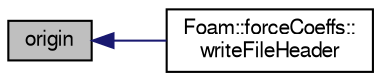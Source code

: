 digraph "origin"
{
  bgcolor="transparent";
  edge [fontname="FreeSans",fontsize="10",labelfontname="FreeSans",labelfontsize="10"];
  node [fontname="FreeSans",fontsize="10",shape=record];
  rankdir="LR";
  Node1 [label="origin",height=0.2,width=0.4,color="black", fillcolor="grey75", style="filled" fontcolor="black"];
  Node1 -> Node2 [dir="back",color="midnightblue",fontsize="10",style="solid",fontname="FreeSans"];
  Node2 [label="Foam::forceCoeffs::\lwriteFileHeader",height=0.2,width=0.4,color="black",URL="$a00828.html#a9e619cf96b2a2ae6779b4209d45ed8f8",tooltip="Output file header information. "];
}
